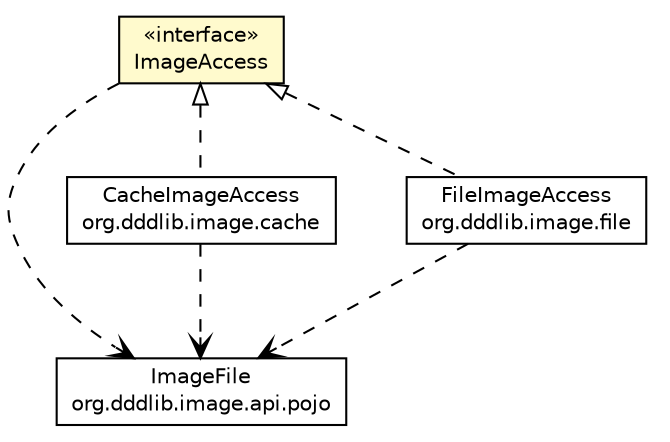 #!/usr/local/bin/dot
#
# Class diagram 
# Generated by UMLGraph version R5_6_6-8-g8d7759 (http://www.umlgraph.org/)
#

digraph G {
	edge [fontname="Helvetica",fontsize=10,labelfontname="Helvetica",labelfontsize=10];
	node [fontname="Helvetica",fontsize=10,shape=plaintext];
	nodesep=0.25;
	ranksep=0.5;
	// org.dddlib.image.api.ImageAccess
	c57238 [label=<<table title="org.dddlib.image.api.ImageAccess" border="0" cellborder="1" cellspacing="0" cellpadding="2" port="p" bgcolor="lemonChiffon" href="./ImageAccess.html">
		<tr><td><table border="0" cellspacing="0" cellpadding="1">
<tr><td align="center" balign="center"> &#171;interface&#187; </td></tr>
<tr><td align="center" balign="center"> ImageAccess </td></tr>
		</table></td></tr>
		</table>>, URL="./ImageAccess.html", fontname="Helvetica", fontcolor="black", fontsize=10.0];
	// org.dddlib.image.api.pojo.ImageFile
	c57239 [label=<<table title="org.dddlib.image.api.pojo.ImageFile" border="0" cellborder="1" cellspacing="0" cellpadding="2" port="p" href="./pojo/ImageFile.html">
		<tr><td><table border="0" cellspacing="0" cellpadding="1">
<tr><td align="center" balign="center"> ImageFile </td></tr>
<tr><td align="center" balign="center"> org.dddlib.image.api.pojo </td></tr>
		</table></td></tr>
		</table>>, URL="./pojo/ImageFile.html", fontname="Helvetica", fontcolor="black", fontsize=10.0];
	// org.dddlib.image.cache.CacheImageAccess
	c57240 [label=<<table title="org.dddlib.image.cache.CacheImageAccess" border="0" cellborder="1" cellspacing="0" cellpadding="2" port="p" href="../cache/CacheImageAccess.html">
		<tr><td><table border="0" cellspacing="0" cellpadding="1">
<tr><td align="center" balign="center"> CacheImageAccess </td></tr>
<tr><td align="center" balign="center"> org.dddlib.image.cache </td></tr>
		</table></td></tr>
		</table>>, URL="../cache/CacheImageAccess.html", fontname="Helvetica", fontcolor="black", fontsize=10.0];
	// org.dddlib.image.file.FileImageAccess
	c57241 [label=<<table title="org.dddlib.image.file.FileImageAccess" border="0" cellborder="1" cellspacing="0" cellpadding="2" port="p" href="../file/FileImageAccess.html">
		<tr><td><table border="0" cellspacing="0" cellpadding="1">
<tr><td align="center" balign="center"> FileImageAccess </td></tr>
<tr><td align="center" balign="center"> org.dddlib.image.file </td></tr>
		</table></td></tr>
		</table>>, URL="../file/FileImageAccess.html", fontname="Helvetica", fontcolor="black", fontsize=10.0];
	//org.dddlib.image.cache.CacheImageAccess implements org.dddlib.image.api.ImageAccess
	c57238:p -> c57240:p [dir=back,arrowtail=empty,style=dashed];
	//org.dddlib.image.file.FileImageAccess implements org.dddlib.image.api.ImageAccess
	c57238:p -> c57241:p [dir=back,arrowtail=empty,style=dashed];
	// org.dddlib.image.api.ImageAccess DEPEND org.dddlib.image.api.pojo.ImageFile
	c57238:p -> c57239:p [taillabel="", label=" "headlabel="", fontname="Helvetica", fontcolor="black", fontsize=10.0, color="black", arrowhead=open, style=dashed];
	// org.dddlib.image.cache.CacheImageAccess DEPEND org.dddlib.image.api.pojo.ImageFile
	c57240:p -> c57239:p [taillabel="", label=" "headlabel="", fontname="Helvetica", fontcolor="black", fontsize=10.0, color="black", arrowhead=open, style=dashed];
	// org.dddlib.image.file.FileImageAccess DEPEND org.dddlib.image.api.pojo.ImageFile
	c57241:p -> c57239:p [taillabel="", label=" "headlabel="", fontname="Helvetica", fontcolor="black", fontsize=10.0, color="black", arrowhead=open, style=dashed];
}

